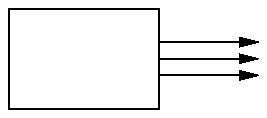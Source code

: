 .PS
box
arrow right from 1/3 of the way between last box.ne and last box.se
arrow right from 2/3 <last box.ne, last box.se>
arrow right from 1/2 <last box.ne, last box.se>
.PE

